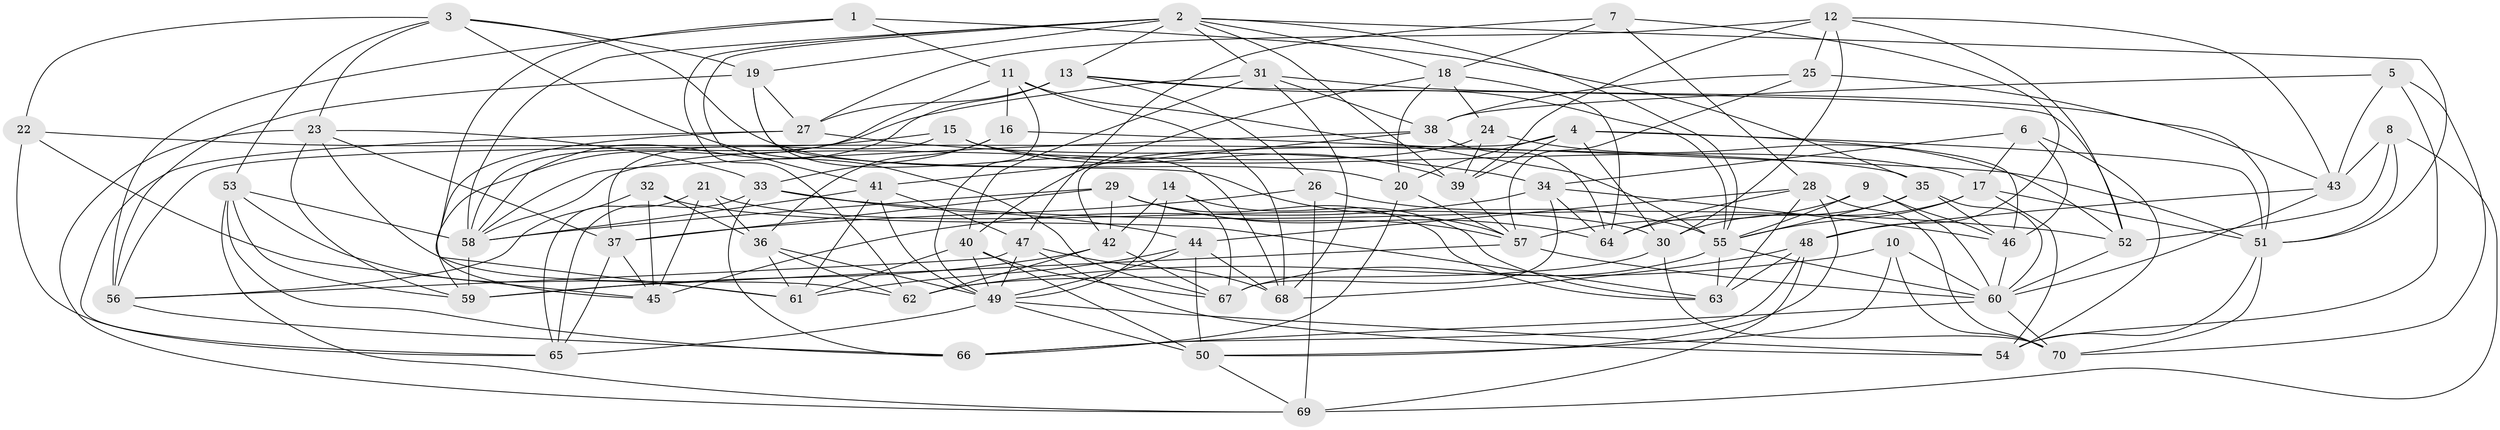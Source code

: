 // original degree distribution, {4: 1.0}
// Generated by graph-tools (version 1.1) at 2025/50/03/09/25 03:50:45]
// undirected, 70 vertices, 205 edges
graph export_dot {
graph [start="1"]
  node [color=gray90,style=filled];
  1;
  2;
  3;
  4;
  5;
  6;
  7;
  8;
  9;
  10;
  11;
  12;
  13;
  14;
  15;
  16;
  17;
  18;
  19;
  20;
  21;
  22;
  23;
  24;
  25;
  26;
  27;
  28;
  29;
  30;
  31;
  32;
  33;
  34;
  35;
  36;
  37;
  38;
  39;
  40;
  41;
  42;
  43;
  44;
  45;
  46;
  47;
  48;
  49;
  50;
  51;
  52;
  53;
  54;
  55;
  56;
  57;
  58;
  59;
  60;
  61;
  62;
  63;
  64;
  65;
  66;
  67;
  68;
  69;
  70;
  1 -- 11 [weight=1.0];
  1 -- 35 [weight=1.0];
  1 -- 56 [weight=1.0];
  1 -- 61 [weight=1.0];
  2 -- 13 [weight=1.0];
  2 -- 18 [weight=1.0];
  2 -- 19 [weight=1.0];
  2 -- 31 [weight=1.0];
  2 -- 39 [weight=1.0];
  2 -- 41 [weight=1.0];
  2 -- 51 [weight=1.0];
  2 -- 55 [weight=1.0];
  2 -- 58 [weight=1.0];
  2 -- 62 [weight=1.0];
  3 -- 19 [weight=1.0];
  3 -- 20 [weight=1.0];
  3 -- 22 [weight=1.0];
  3 -- 23 [weight=1.0];
  3 -- 53 [weight=1.0];
  3 -- 67 [weight=1.0];
  4 -- 20 [weight=1.0];
  4 -- 30 [weight=1.0];
  4 -- 39 [weight=1.0];
  4 -- 42 [weight=1.0];
  4 -- 46 [weight=1.0];
  4 -- 51 [weight=1.0];
  5 -- 38 [weight=1.0];
  5 -- 43 [weight=1.0];
  5 -- 54 [weight=1.0];
  5 -- 70 [weight=1.0];
  6 -- 17 [weight=1.0];
  6 -- 34 [weight=1.0];
  6 -- 46 [weight=1.0];
  6 -- 54 [weight=1.0];
  7 -- 18 [weight=1.0];
  7 -- 28 [weight=1.0];
  7 -- 47 [weight=1.0];
  7 -- 48 [weight=1.0];
  8 -- 43 [weight=1.0];
  8 -- 51 [weight=1.0];
  8 -- 52 [weight=1.0];
  8 -- 69 [weight=1.0];
  9 -- 46 [weight=1.0];
  9 -- 55 [weight=1.0];
  9 -- 57 [weight=1.0];
  9 -- 60 [weight=1.0];
  10 -- 50 [weight=1.0];
  10 -- 60 [weight=1.0];
  10 -- 62 [weight=1.0];
  10 -- 70 [weight=1.0];
  11 -- 16 [weight=1.0];
  11 -- 49 [weight=1.0];
  11 -- 55 [weight=1.0];
  11 -- 58 [weight=1.0];
  11 -- 68 [weight=1.0];
  12 -- 25 [weight=1.0];
  12 -- 27 [weight=1.0];
  12 -- 30 [weight=1.0];
  12 -- 39 [weight=1.0];
  12 -- 43 [weight=1.0];
  12 -- 52 [weight=1.0];
  13 -- 26 [weight=1.0];
  13 -- 27 [weight=1.0];
  13 -- 52 [weight=1.0];
  13 -- 55 [weight=1.0];
  13 -- 58 [weight=1.0];
  14 -- 42 [weight=1.0];
  14 -- 49 [weight=1.0];
  14 -- 63 [weight=1.0];
  14 -- 67 [weight=1.0];
  15 -- 17 [weight=1.0];
  15 -- 37 [weight=1.0];
  15 -- 39 [weight=1.0];
  15 -- 56 [weight=1.0];
  16 -- 33 [weight=1.0];
  16 -- 36 [weight=1.0];
  16 -- 51 [weight=1.0];
  17 -- 30 [weight=1.0];
  17 -- 51 [weight=1.0];
  17 -- 54 [weight=1.0];
  17 -- 55 [weight=1.0];
  18 -- 20 [weight=1.0];
  18 -- 24 [weight=1.0];
  18 -- 40 [weight=1.0];
  18 -- 64 [weight=1.0];
  19 -- 27 [weight=1.0];
  19 -- 56 [weight=1.0];
  19 -- 57 [weight=1.0];
  19 -- 68 [weight=1.0];
  20 -- 57 [weight=2.0];
  20 -- 66 [weight=1.0];
  21 -- 30 [weight=1.0];
  21 -- 36 [weight=1.0];
  21 -- 45 [weight=1.0];
  21 -- 65 [weight=1.0];
  22 -- 35 [weight=1.0];
  22 -- 45 [weight=1.0];
  22 -- 65 [weight=1.0];
  23 -- 33 [weight=1.0];
  23 -- 37 [weight=1.0];
  23 -- 59 [weight=1.0];
  23 -- 62 [weight=1.0];
  23 -- 69 [weight=1.0];
  24 -- 39 [weight=1.0];
  24 -- 52 [weight=1.0];
  24 -- 58 [weight=1.0];
  25 -- 38 [weight=1.0];
  25 -- 51 [weight=1.0];
  25 -- 57 [weight=1.0];
  26 -- 37 [weight=1.0];
  26 -- 55 [weight=1.0];
  26 -- 69 [weight=1.0];
  27 -- 34 [weight=1.0];
  27 -- 45 [weight=1.0];
  27 -- 65 [weight=1.0];
  28 -- 44 [weight=1.0];
  28 -- 50 [weight=1.0];
  28 -- 63 [weight=1.0];
  28 -- 64 [weight=1.0];
  28 -- 70 [weight=1.0];
  29 -- 37 [weight=1.0];
  29 -- 42 [weight=1.0];
  29 -- 57 [weight=1.0];
  29 -- 58 [weight=1.0];
  29 -- 63 [weight=1.0];
  29 -- 64 [weight=1.0];
  30 -- 62 [weight=1.0];
  30 -- 70 [weight=1.0];
  31 -- 38 [weight=1.0];
  31 -- 40 [weight=1.0];
  31 -- 43 [weight=1.0];
  31 -- 59 [weight=1.0];
  31 -- 68 [weight=1.0];
  32 -- 36 [weight=1.0];
  32 -- 45 [weight=1.0];
  32 -- 56 [weight=1.0];
  32 -- 63 [weight=1.0];
  33 -- 44 [weight=1.0];
  33 -- 52 [weight=1.0];
  33 -- 65 [weight=1.0];
  33 -- 66 [weight=1.0];
  34 -- 45 [weight=1.0];
  34 -- 46 [weight=1.0];
  34 -- 64 [weight=1.0];
  34 -- 67 [weight=1.0];
  35 -- 46 [weight=1.0];
  35 -- 55 [weight=1.0];
  35 -- 60 [weight=1.0];
  35 -- 64 [weight=1.0];
  36 -- 49 [weight=1.0];
  36 -- 61 [weight=1.0];
  36 -- 62 [weight=1.0];
  37 -- 45 [weight=1.0];
  37 -- 65 [weight=1.0];
  38 -- 41 [weight=1.0];
  38 -- 58 [weight=1.0];
  38 -- 64 [weight=1.0];
  39 -- 57 [weight=1.0];
  40 -- 49 [weight=1.0];
  40 -- 50 [weight=1.0];
  40 -- 61 [weight=1.0];
  40 -- 67 [weight=1.0];
  41 -- 47 [weight=1.0];
  41 -- 49 [weight=1.0];
  41 -- 58 [weight=1.0];
  41 -- 61 [weight=1.0];
  42 -- 59 [weight=1.0];
  42 -- 62 [weight=1.0];
  42 -- 67 [weight=1.0];
  43 -- 48 [weight=1.0];
  43 -- 60 [weight=1.0];
  44 -- 49 [weight=1.0];
  44 -- 50 [weight=1.0];
  44 -- 61 [weight=1.0];
  44 -- 68 [weight=1.0];
  46 -- 60 [weight=1.0];
  47 -- 49 [weight=1.0];
  47 -- 54 [weight=1.0];
  47 -- 56 [weight=1.0];
  47 -- 68 [weight=1.0];
  48 -- 63 [weight=1.0];
  48 -- 66 [weight=1.0];
  48 -- 68 [weight=1.0];
  48 -- 69 [weight=1.0];
  49 -- 50 [weight=1.0];
  49 -- 54 [weight=1.0];
  49 -- 65 [weight=1.0];
  50 -- 69 [weight=1.0];
  51 -- 54 [weight=1.0];
  51 -- 70 [weight=1.0];
  52 -- 60 [weight=1.0];
  53 -- 58 [weight=1.0];
  53 -- 59 [weight=1.0];
  53 -- 61 [weight=1.0];
  53 -- 66 [weight=1.0];
  53 -- 69 [weight=1.0];
  55 -- 60 [weight=1.0];
  55 -- 63 [weight=1.0];
  55 -- 67 [weight=1.0];
  56 -- 66 [weight=1.0];
  57 -- 59 [weight=2.0];
  57 -- 60 [weight=1.0];
  58 -- 59 [weight=2.0];
  60 -- 66 [weight=1.0];
  60 -- 70 [weight=1.0];
}
